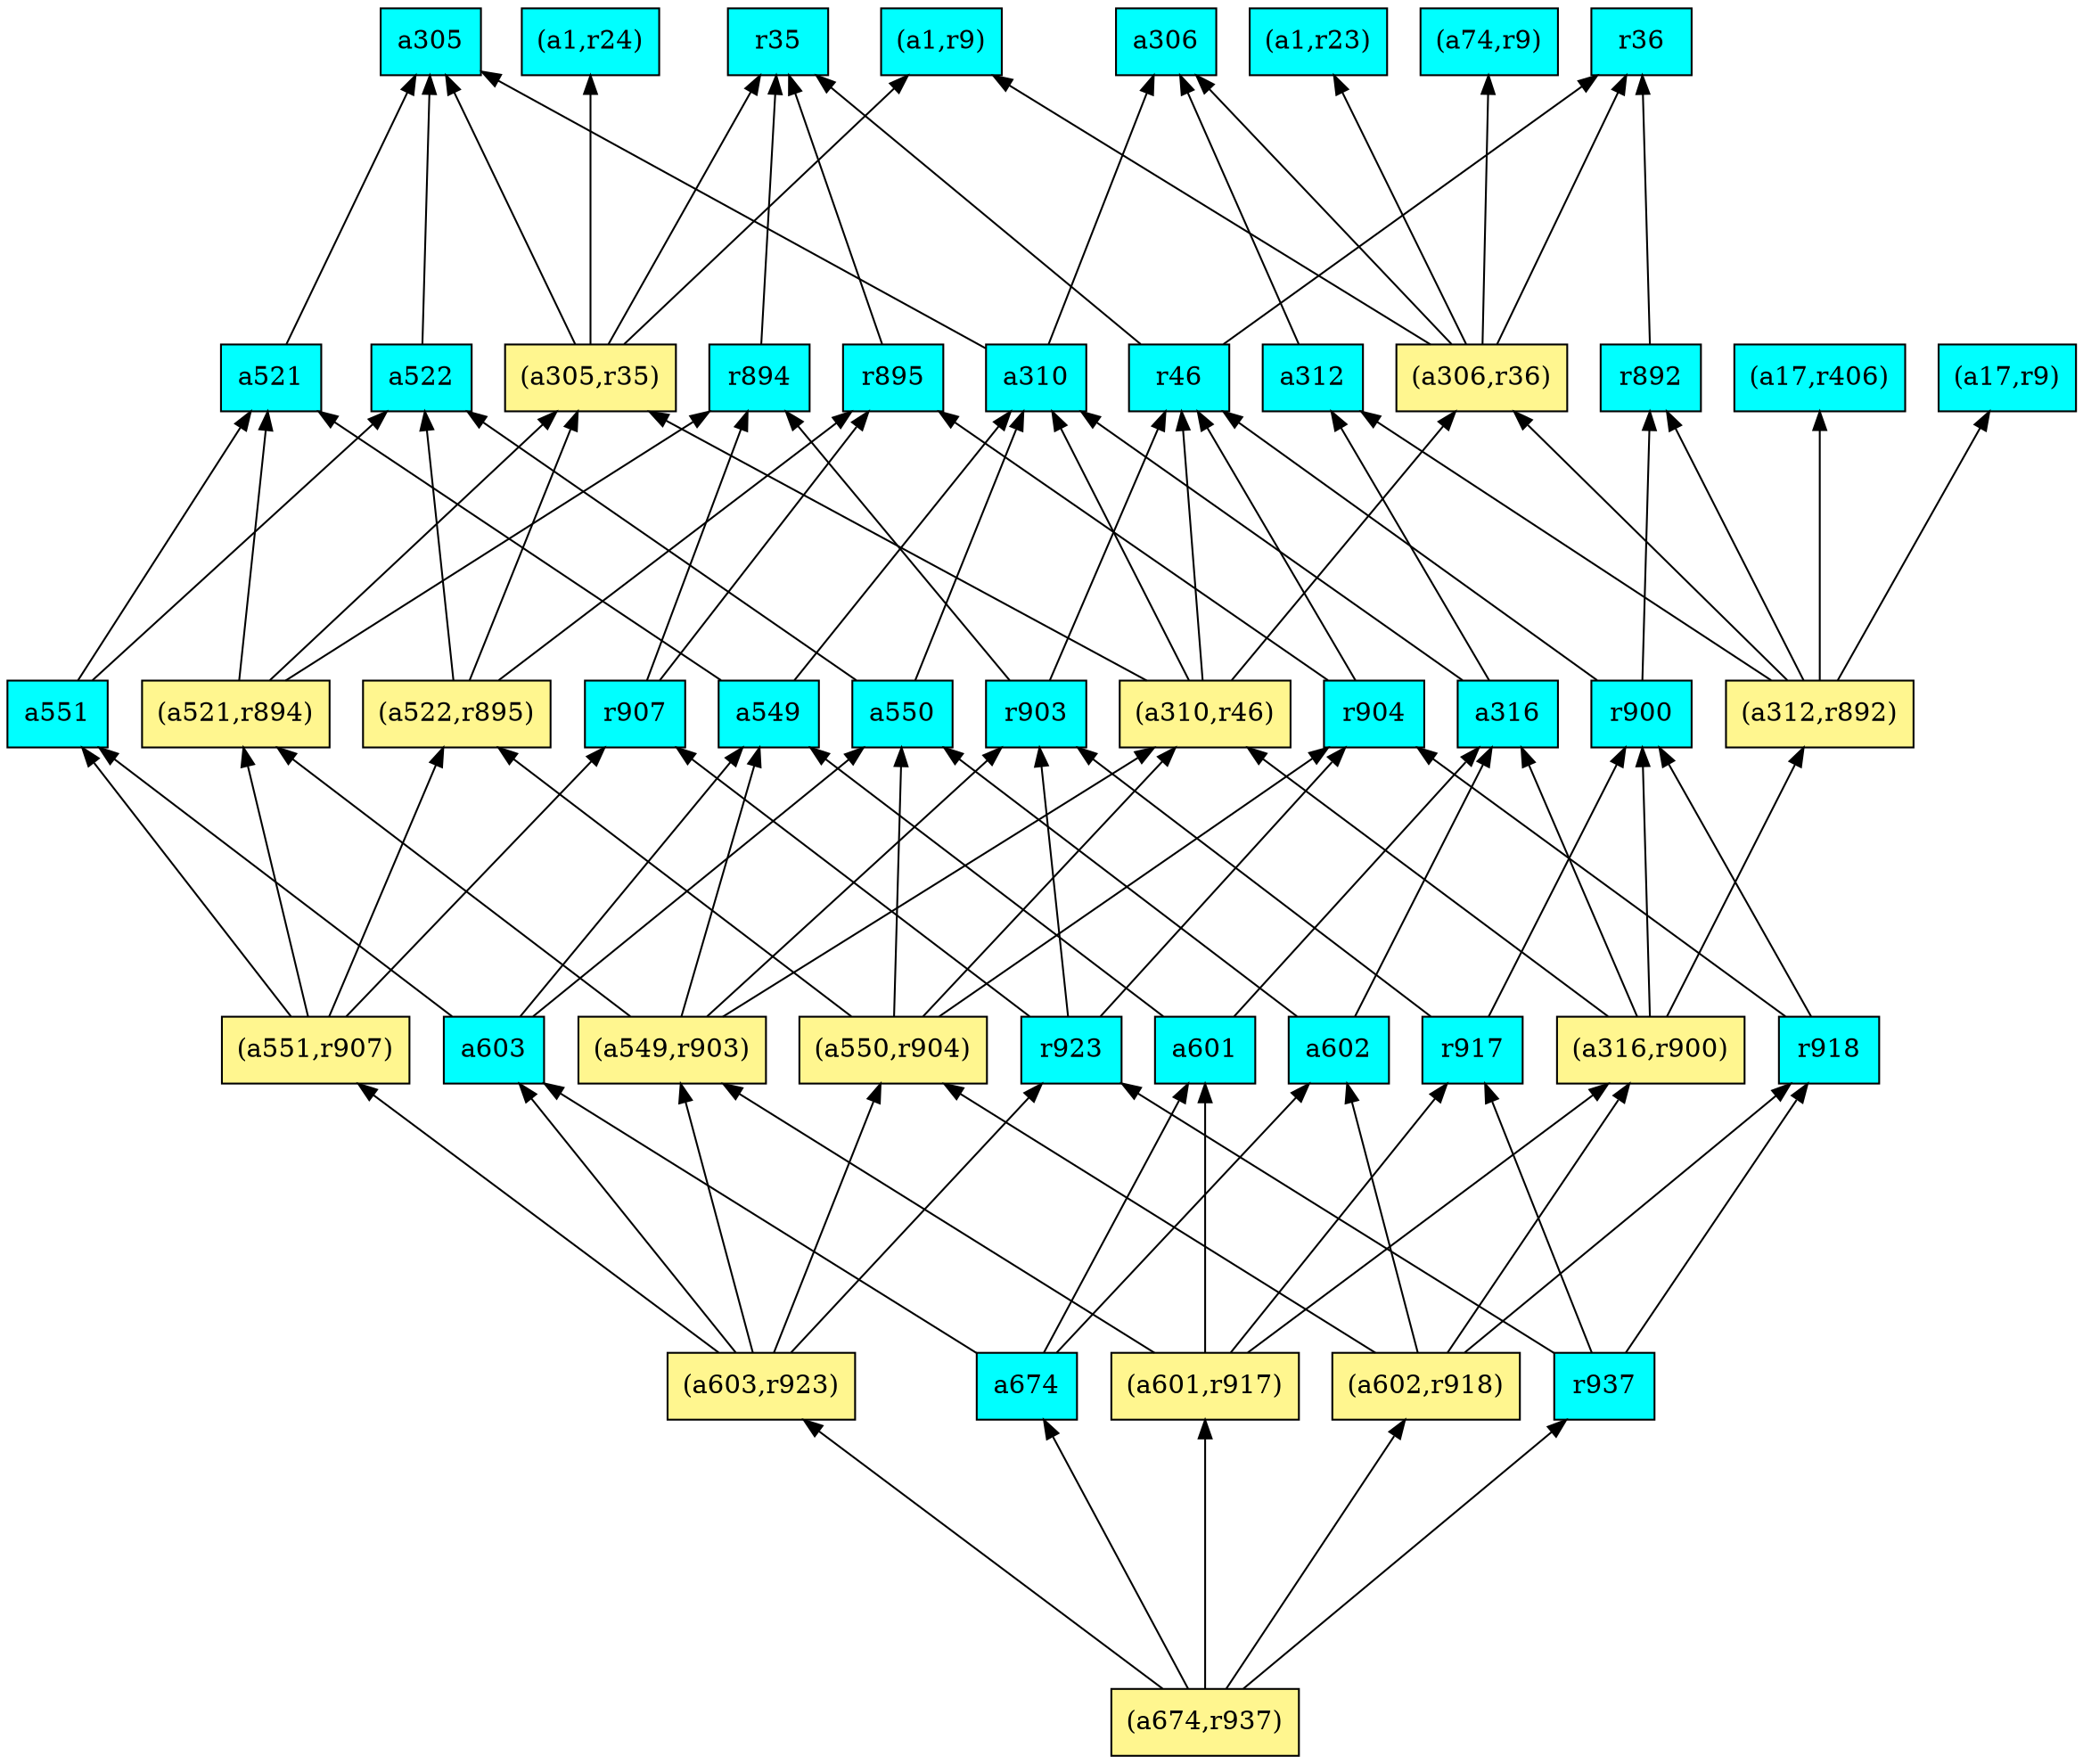 digraph G {
rankdir=BT;ranksep="2.0";
"(a1,r9)" [shape=record,fillcolor=cyan,style=filled,label="{(a1,r9)}"];
"a674" [shape=record,fillcolor=cyan,style=filled,label="{a674}"];
"(a74,r9)" [shape=record,fillcolor=cyan,style=filled,label="{(a74,r9)}"];
"(a674,r937)" [shape=record,fillcolor=khaki1,style=filled,label="{(a674,r937)}"];
"r937" [shape=record,fillcolor=cyan,style=filled,label="{r937}"];
"(a312,r892)" [shape=record,fillcolor=khaki1,style=filled,label="{(a312,r892)}"];
"(a602,r918)" [shape=record,fillcolor=khaki1,style=filled,label="{(a602,r918)}"];
"r923" [shape=record,fillcolor=cyan,style=filled,label="{r923}"];
"a521" [shape=record,fillcolor=cyan,style=filled,label="{a521}"];
"r900" [shape=record,fillcolor=cyan,style=filled,label="{r900}"];
"(a551,r907)" [shape=record,fillcolor=khaki1,style=filled,label="{(a551,r907)}"];
"a306" [shape=record,fillcolor=cyan,style=filled,label="{a306}"];
"(a550,r904)" [shape=record,fillcolor=khaki1,style=filled,label="{(a550,r904)}"];
"a549" [shape=record,fillcolor=cyan,style=filled,label="{a549}"];
"a603" [shape=record,fillcolor=cyan,style=filled,label="{a603}"];
"a601" [shape=record,fillcolor=cyan,style=filled,label="{a601}"];
"(a521,r894)" [shape=record,fillcolor=khaki1,style=filled,label="{(a521,r894)}"];
"r35" [shape=record,fillcolor=cyan,style=filled,label="{r35}"];
"(a310,r46)" [shape=record,fillcolor=khaki1,style=filled,label="{(a310,r46)}"];
"r36" [shape=record,fillcolor=cyan,style=filled,label="{r36}"];
"a551" [shape=record,fillcolor=cyan,style=filled,label="{a551}"];
"r917" [shape=record,fillcolor=cyan,style=filled,label="{r917}"];
"r904" [shape=record,fillcolor=cyan,style=filled,label="{r904}"];
"r892" [shape=record,fillcolor=cyan,style=filled,label="{r892}"];
"a522" [shape=record,fillcolor=cyan,style=filled,label="{a522}"];
"a310" [shape=record,fillcolor=cyan,style=filled,label="{a310}"];
"(a306,r36)" [shape=record,fillcolor=khaki1,style=filled,label="{(a306,r36)}"];
"r903" [shape=record,fillcolor=cyan,style=filled,label="{r903}"];
"(a522,r895)" [shape=record,fillcolor=khaki1,style=filled,label="{(a522,r895)}"];
"(a601,r917)" [shape=record,fillcolor=khaki1,style=filled,label="{(a601,r917)}"];
"a312" [shape=record,fillcolor=cyan,style=filled,label="{a312}"];
"(a17,r406)" [shape=record,fillcolor=cyan,style=filled,label="{(a17,r406)}"];
"r895" [shape=record,fillcolor=cyan,style=filled,label="{r895}"];
"(a549,r903)" [shape=record,fillcolor=khaki1,style=filled,label="{(a549,r903)}"];
"r907" [shape=record,fillcolor=cyan,style=filled,label="{r907}"];
"(a305,r35)" [shape=record,fillcolor=khaki1,style=filled,label="{(a305,r35)}"];
"(a316,r900)" [shape=record,fillcolor=khaki1,style=filled,label="{(a316,r900)}"];
"(a1,r23)" [shape=record,fillcolor=cyan,style=filled,label="{(a1,r23)}"];
"(a1,r24)" [shape=record,fillcolor=cyan,style=filled,label="{(a1,r24)}"];
"(a17,r9)" [shape=record,fillcolor=cyan,style=filled,label="{(a17,r9)}"];
"r918" [shape=record,fillcolor=cyan,style=filled,label="{r918}"];
"a316" [shape=record,fillcolor=cyan,style=filled,label="{a316}"];
"a602" [shape=record,fillcolor=cyan,style=filled,label="{a602}"];
"a305" [shape=record,fillcolor=cyan,style=filled,label="{a305}"];
"(a603,r923)" [shape=record,fillcolor=khaki1,style=filled,label="{(a603,r923)}"];
"r894" [shape=record,fillcolor=cyan,style=filled,label="{r894}"];
"r46" [shape=record,fillcolor=cyan,style=filled,label="{r46}"];
"a550" [shape=record,fillcolor=cyan,style=filled,label="{a550}"];
"a674" -> "a602"
"a674" -> "a601"
"a674" -> "a603"
"(a674,r937)" -> "a674"
"(a674,r937)" -> "r937"
"(a674,r937)" -> "(a602,r918)"
"(a674,r937)" -> "(a601,r917)"
"(a674,r937)" -> "(a603,r923)"
"r937" -> "r918"
"r937" -> "r917"
"r937" -> "r923"
"(a312,r892)" -> "(a17,r9)"
"(a312,r892)" -> "a312"
"(a312,r892)" -> "r892"
"(a312,r892)" -> "(a17,r406)"
"(a312,r892)" -> "(a306,r36)"
"(a602,r918)" -> "(a316,r900)"
"(a602,r918)" -> "r918"
"(a602,r918)" -> "(a550,r904)"
"(a602,r918)" -> "a602"
"r923" -> "r903"
"r923" -> "r904"
"r923" -> "r907"
"a521" -> "a305"
"r900" -> "r46"
"r900" -> "r892"
"(a551,r907)" -> "(a522,r895)"
"(a551,r907)" -> "(a521,r894)"
"(a551,r907)" -> "a551"
"(a551,r907)" -> "r907"
"(a550,r904)" -> "(a522,r895)"
"(a550,r904)" -> "(a310,r46)"
"(a550,r904)" -> "r904"
"(a550,r904)" -> "a550"
"a549" -> "a310"
"a549" -> "a521"
"a603" -> "a549"
"a603" -> "a551"
"a603" -> "a550"
"a601" -> "a549"
"a601" -> "a316"
"(a521,r894)" -> "(a305,r35)"
"(a521,r894)" -> "r894"
"(a521,r894)" -> "a521"
"(a310,r46)" -> "(a305,r35)"
"(a310,r46)" -> "r46"
"(a310,r46)" -> "a310"
"(a310,r46)" -> "(a306,r36)"
"a551" -> "a521"
"a551" -> "a522"
"r917" -> "r903"
"r917" -> "r900"
"r904" -> "r46"
"r904" -> "r895"
"r892" -> "r36"
"a522" -> "a305"
"a310" -> "a305"
"a310" -> "a306"
"(a306,r36)" -> "(a1,r9)"
"(a306,r36)" -> "(a1,r23)"
"(a306,r36)" -> "a306"
"(a306,r36)" -> "(a74,r9)"
"(a306,r36)" -> "r36"
"r903" -> "r894"
"r903" -> "r46"
"(a522,r895)" -> "(a305,r35)"
"(a522,r895)" -> "a522"
"(a522,r895)" -> "r895"
"(a601,r917)" -> "(a316,r900)"
"(a601,r917)" -> "a601"
"(a601,r917)" -> "r917"
"(a601,r917)" -> "(a549,r903)"
"a312" -> "a306"
"r895" -> "r35"
"(a549,r903)" -> "r903"
"(a549,r903)" -> "a549"
"(a549,r903)" -> "(a521,r894)"
"(a549,r903)" -> "(a310,r46)"
"r907" -> "r894"
"r907" -> "r895"
"(a305,r35)" -> "(a1,r9)"
"(a305,r35)" -> "r35"
"(a305,r35)" -> "a305"
"(a305,r35)" -> "(a1,r24)"
"(a316,r900)" -> "a316"
"(a316,r900)" -> "(a310,r46)"
"(a316,r900)" -> "(a312,r892)"
"(a316,r900)" -> "r900"
"r918" -> "r904"
"r918" -> "r900"
"a316" -> "a310"
"a316" -> "a312"
"a602" -> "a316"
"a602" -> "a550"
"(a603,r923)" -> "(a551,r907)"
"(a603,r923)" -> "(a550,r904)"
"(a603,r923)" -> "a603"
"(a603,r923)" -> "r923"
"(a603,r923)" -> "(a549,r903)"
"r894" -> "r35"
"r46" -> "r35"
"r46" -> "r36"
"a550" -> "a522"
"a550" -> "a310"
}